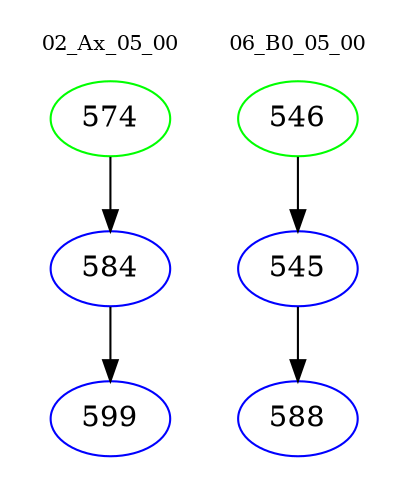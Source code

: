 digraph{
subgraph cluster_0 {
color = white
label = "02_Ax_05_00";
fontsize=10;
T0_574 [label="574", color="green"]
T0_574 -> T0_584 [color="black"]
T0_584 [label="584", color="blue"]
T0_584 -> T0_599 [color="black"]
T0_599 [label="599", color="blue"]
}
subgraph cluster_1 {
color = white
label = "06_B0_05_00";
fontsize=10;
T1_546 [label="546", color="green"]
T1_546 -> T1_545 [color="black"]
T1_545 [label="545", color="blue"]
T1_545 -> T1_588 [color="black"]
T1_588 [label="588", color="blue"]
}
}
